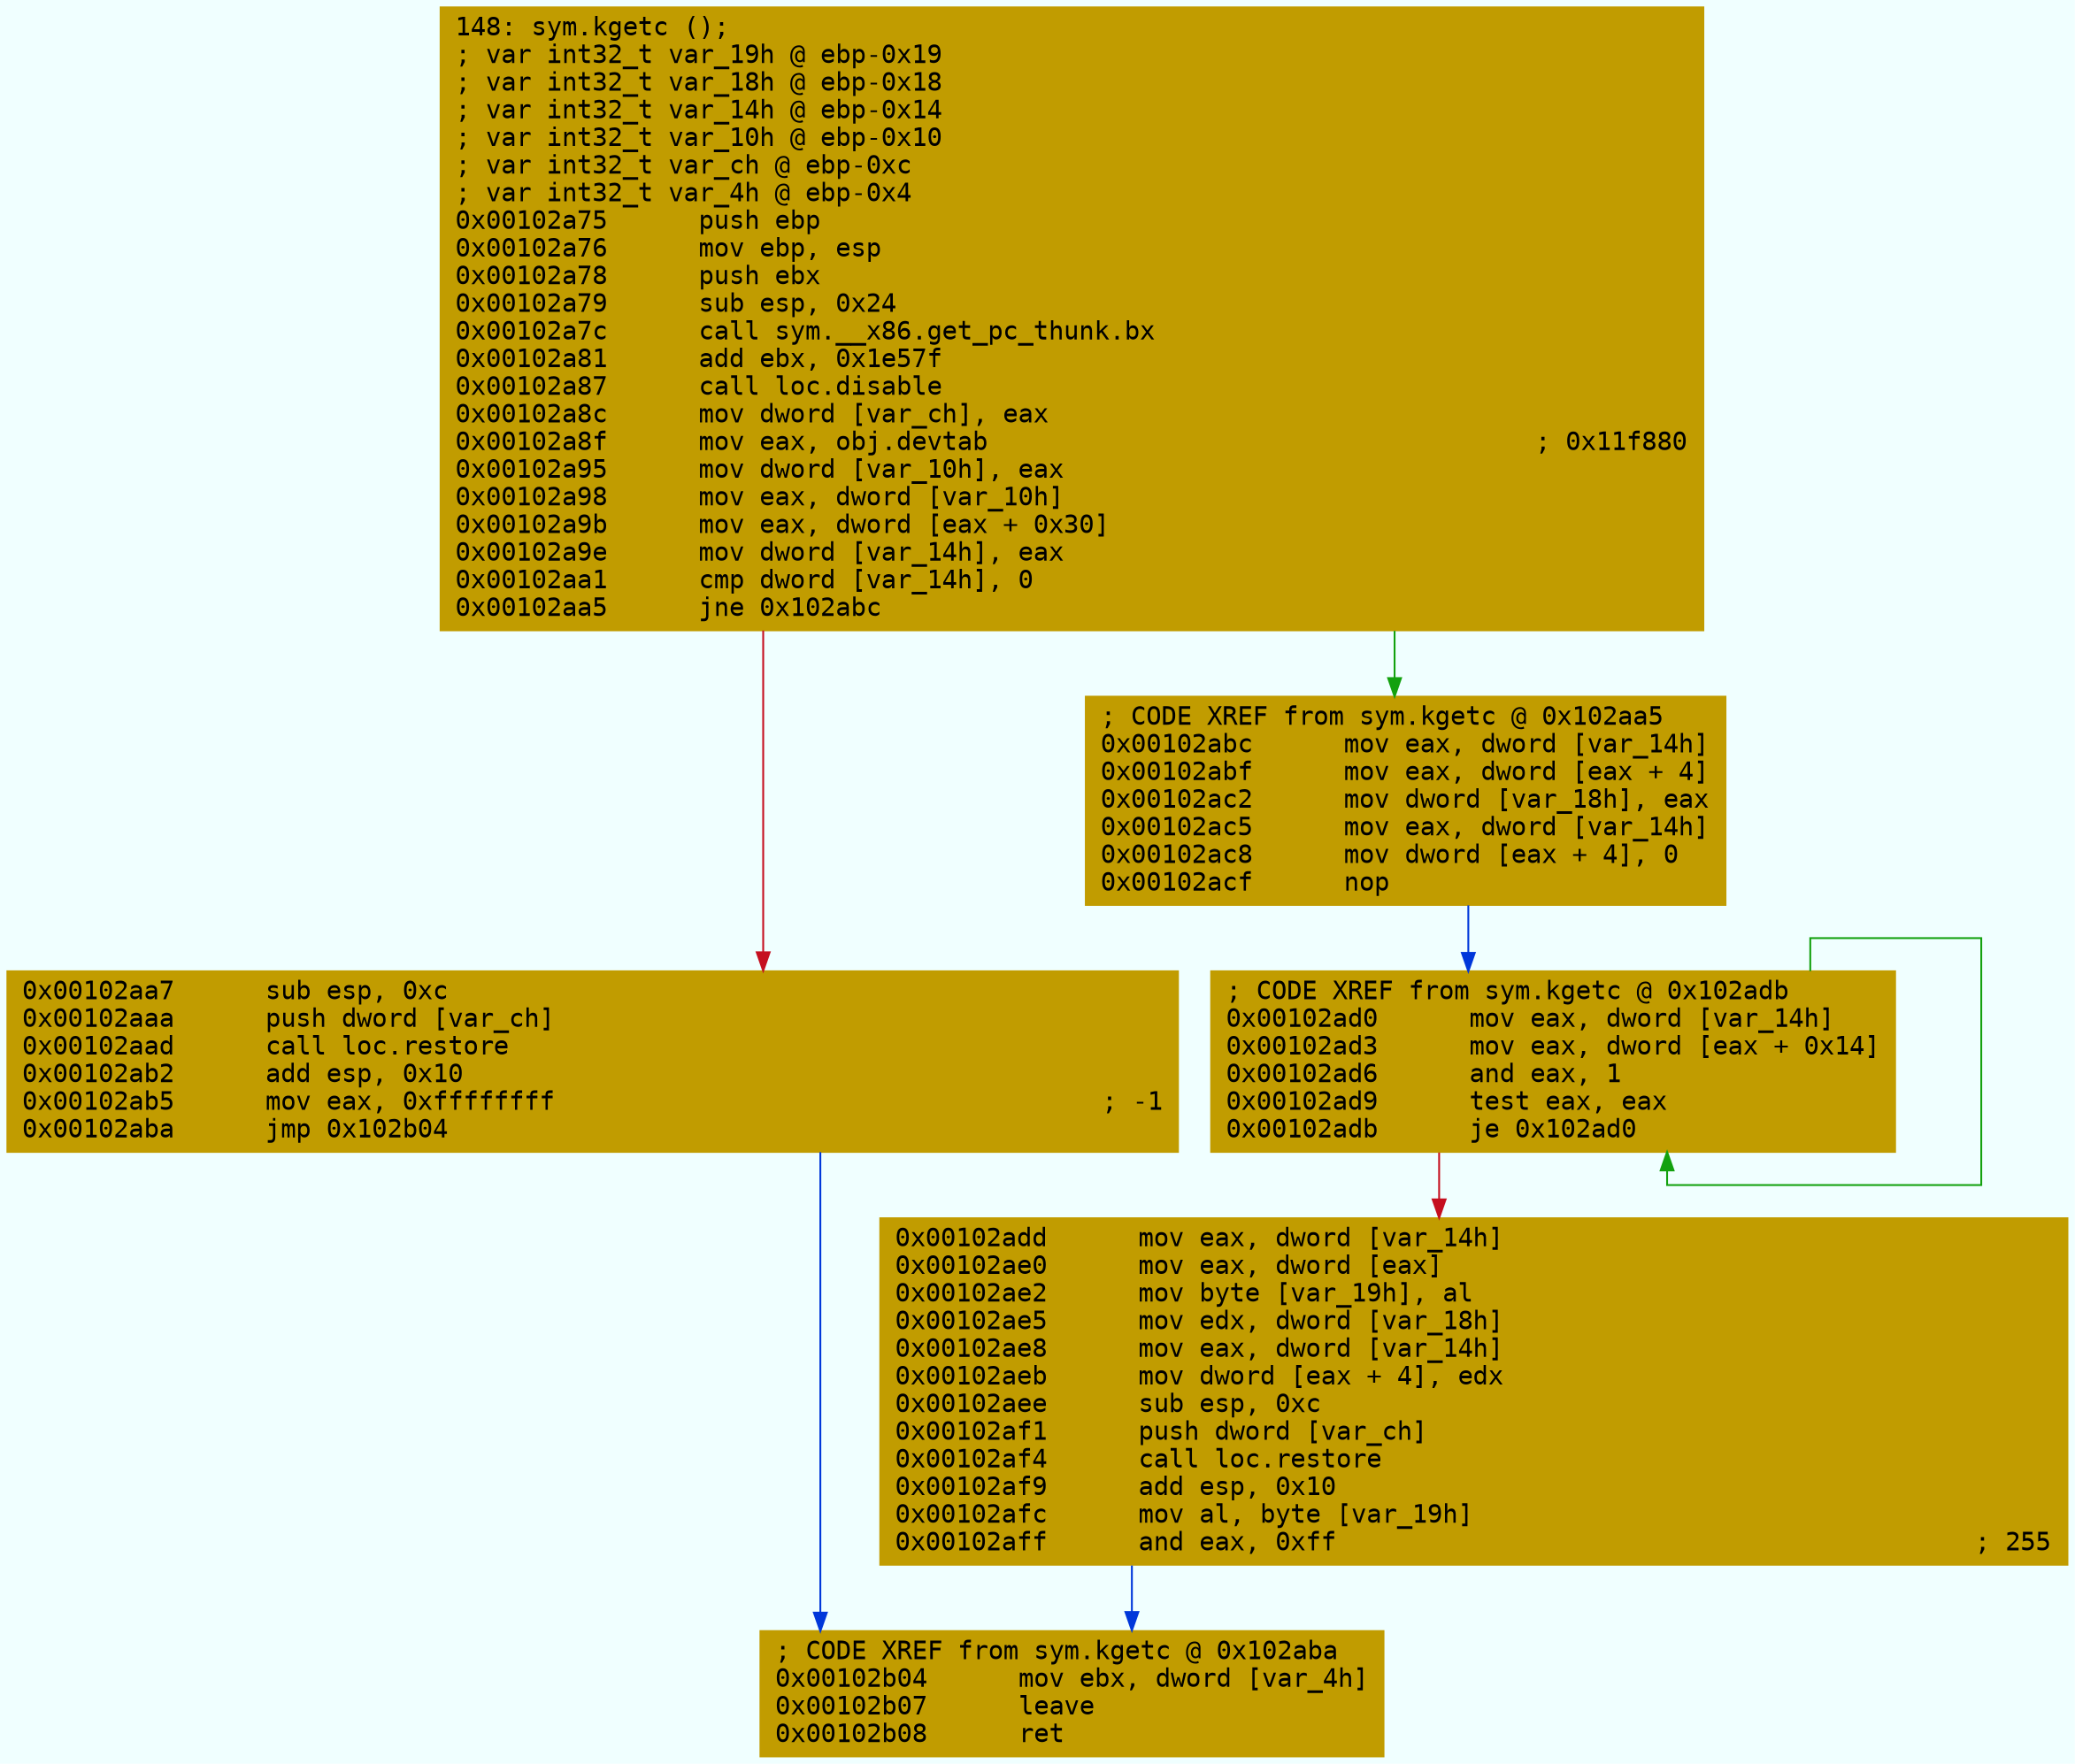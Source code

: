digraph code {
	graph [bgcolor=azure fontsize=8 fontname="Courier" splines="ortho"];
	node [fillcolor=gray style=filled shape=box];
	edge [arrowhead="normal"];
	"0x00102a75" [URL="sym.kgetc/0x00102a75", fillcolor="#c19c00",color="#c19c00", fontname="Courier",label="148: sym.kgetc ();\l; var int32_t var_19h @ ebp-0x19\l; var int32_t var_18h @ ebp-0x18\l; var int32_t var_14h @ ebp-0x14\l; var int32_t var_10h @ ebp-0x10\l; var int32_t var_ch @ ebp-0xc\l; var int32_t var_4h @ ebp-0x4\l0x00102a75      push ebp\l0x00102a76      mov ebp, esp\l0x00102a78      push ebx\l0x00102a79      sub esp, 0x24\l0x00102a7c      call sym.__x86.get_pc_thunk.bx\l0x00102a81      add ebx, 0x1e57f\l0x00102a87      call loc.disable\l0x00102a8c      mov dword [var_ch], eax\l0x00102a8f      mov eax, obj.devtab                                    ; 0x11f880\l0x00102a95      mov dword [var_10h], eax\l0x00102a98      mov eax, dword [var_10h]\l0x00102a9b      mov eax, dword [eax + 0x30]\l0x00102a9e      mov dword [var_14h], eax\l0x00102aa1      cmp dword [var_14h], 0\l0x00102aa5      jne 0x102abc\l"]
	"0x00102aa7" [URL="sym.kgetc/0x00102aa7", fillcolor="#c19c00",color="#c19c00", fontname="Courier",label="0x00102aa7      sub esp, 0xc\l0x00102aaa      push dword [var_ch]\l0x00102aad      call loc.restore\l0x00102ab2      add esp, 0x10\l0x00102ab5      mov eax, 0xffffffff                                    ; -1\l0x00102aba      jmp 0x102b04\l"]
	"0x00102abc" [URL="sym.kgetc/0x00102abc", fillcolor="#c19c00",color="#c19c00", fontname="Courier",label="; CODE XREF from sym.kgetc @ 0x102aa5\l0x00102abc      mov eax, dword [var_14h]\l0x00102abf      mov eax, dword [eax + 4]\l0x00102ac2      mov dword [var_18h], eax\l0x00102ac5      mov eax, dword [var_14h]\l0x00102ac8      mov dword [eax + 4], 0\l0x00102acf      nop\l"]
	"0x00102ad0" [URL="sym.kgetc/0x00102ad0", fillcolor="#c19c00",color="#c19c00", fontname="Courier",label="; CODE XREF from sym.kgetc @ 0x102adb\l0x00102ad0      mov eax, dword [var_14h]\l0x00102ad3      mov eax, dword [eax + 0x14]\l0x00102ad6      and eax, 1\l0x00102ad9      test eax, eax\l0x00102adb      je 0x102ad0\l"]
	"0x00102add" [URL="sym.kgetc/0x00102add", fillcolor="#c19c00",color="#c19c00", fontname="Courier",label="0x00102add      mov eax, dword [var_14h]\l0x00102ae0      mov eax, dword [eax]\l0x00102ae2      mov byte [var_19h], al\l0x00102ae5      mov edx, dword [var_18h]\l0x00102ae8      mov eax, dword [var_14h]\l0x00102aeb      mov dword [eax + 4], edx\l0x00102aee      sub esp, 0xc\l0x00102af1      push dword [var_ch]\l0x00102af4      call loc.restore\l0x00102af9      add esp, 0x10\l0x00102afc      mov al, byte [var_19h]\l0x00102aff      and eax, 0xff                                          ; 255\l"]
	"0x00102b04" [URL="sym.kgetc/0x00102b04", fillcolor="#c19c00",color="#c19c00", fontname="Courier",label="; CODE XREF from sym.kgetc @ 0x102aba\l0x00102b04      mov ebx, dword [var_4h]\l0x00102b07      leave\l0x00102b08      ret\l"]
        "0x00102a75" -> "0x00102abc" [color="#13a10e"];
        "0x00102a75" -> "0x00102aa7" [color="#c50f1f"];
        "0x00102aa7" -> "0x00102b04" [color="#0037da"];
        "0x00102abc" -> "0x00102ad0" [color="#0037da"];
        "0x00102ad0" -> "0x00102ad0" [color="#13a10e"];
        "0x00102ad0" -> "0x00102add" [color="#c50f1f"];
        "0x00102add" -> "0x00102b04" [color="#0037da"];
}
